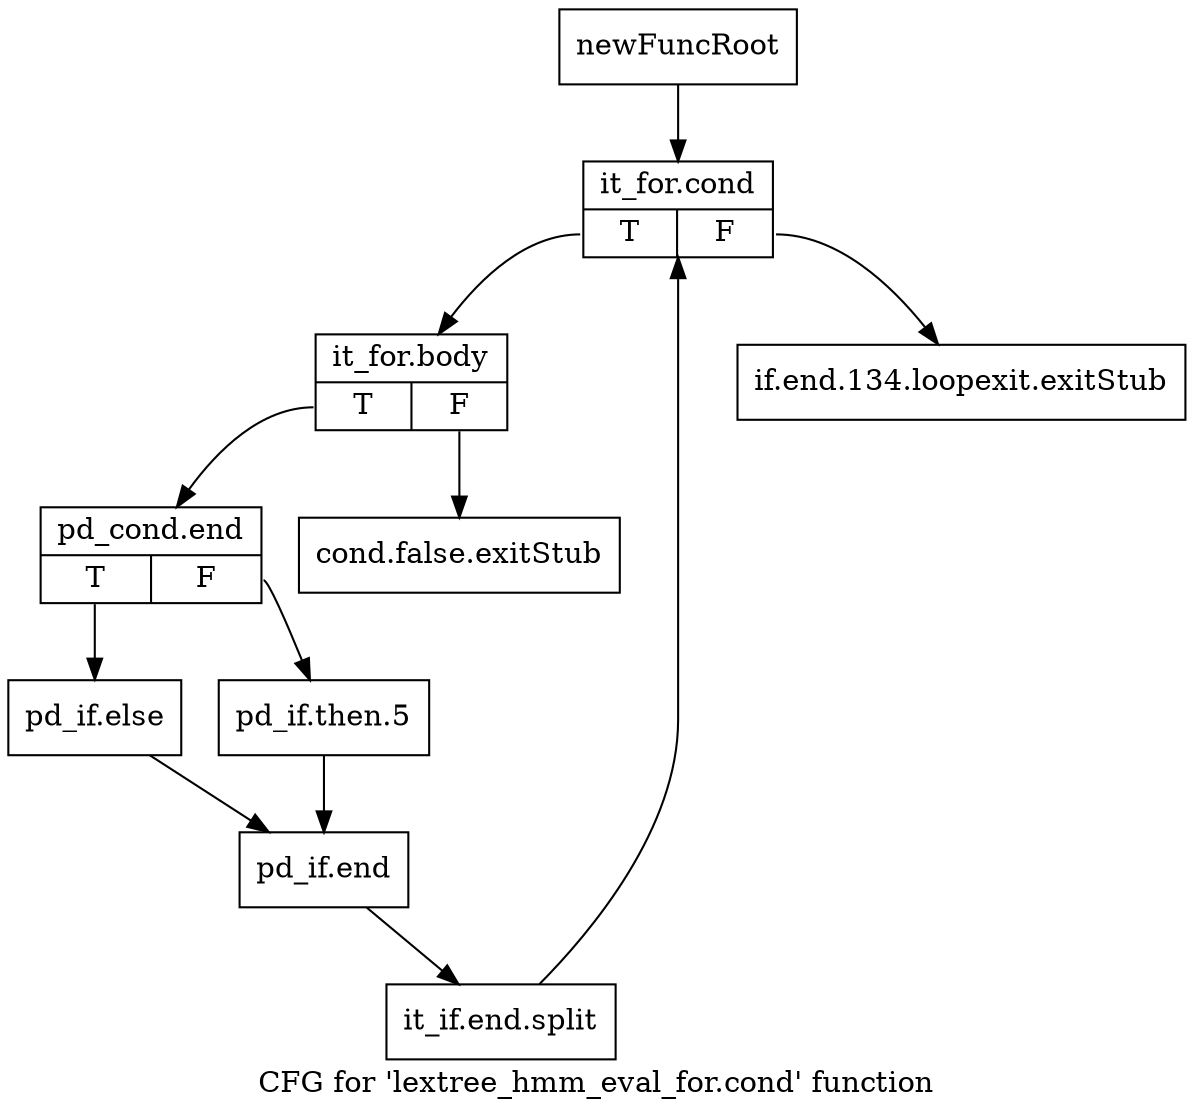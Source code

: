 digraph "CFG for 'lextree_hmm_eval_for.cond' function" {
	label="CFG for 'lextree_hmm_eval_for.cond' function";

	Node0x1256760 [shape=record,label="{newFuncRoot}"];
	Node0x1256760 -> Node0x1256850;
	Node0x12567b0 [shape=record,label="{if.end.134.loopexit.exitStub}"];
	Node0x1256800 [shape=record,label="{cond.false.exitStub}"];
	Node0x1256850 [shape=record,label="{it_for.cond|{<s0>T|<s1>F}}"];
	Node0x1256850:s0 -> Node0x12568a0;
	Node0x1256850:s1 -> Node0x12567b0;
	Node0x12568a0 [shape=record,label="{it_for.body|{<s0>T|<s1>F}}"];
	Node0x12568a0:s0 -> Node0x12568f0;
	Node0x12568a0:s1 -> Node0x1256800;
	Node0x12568f0 [shape=record,label="{pd_cond.end|{<s0>T|<s1>F}}"];
	Node0x12568f0:s0 -> Node0x1256990;
	Node0x12568f0:s1 -> Node0x1256940;
	Node0x1256940 [shape=record,label="{pd_if.then.5}"];
	Node0x1256940 -> Node0x12569e0;
	Node0x1256990 [shape=record,label="{pd_if.else}"];
	Node0x1256990 -> Node0x12569e0;
	Node0x12569e0 [shape=record,label="{pd_if.end}"];
	Node0x12569e0 -> Node0x16130f0;
	Node0x16130f0 [shape=record,label="{it_if.end.split}"];
	Node0x16130f0 -> Node0x1256850;
}
